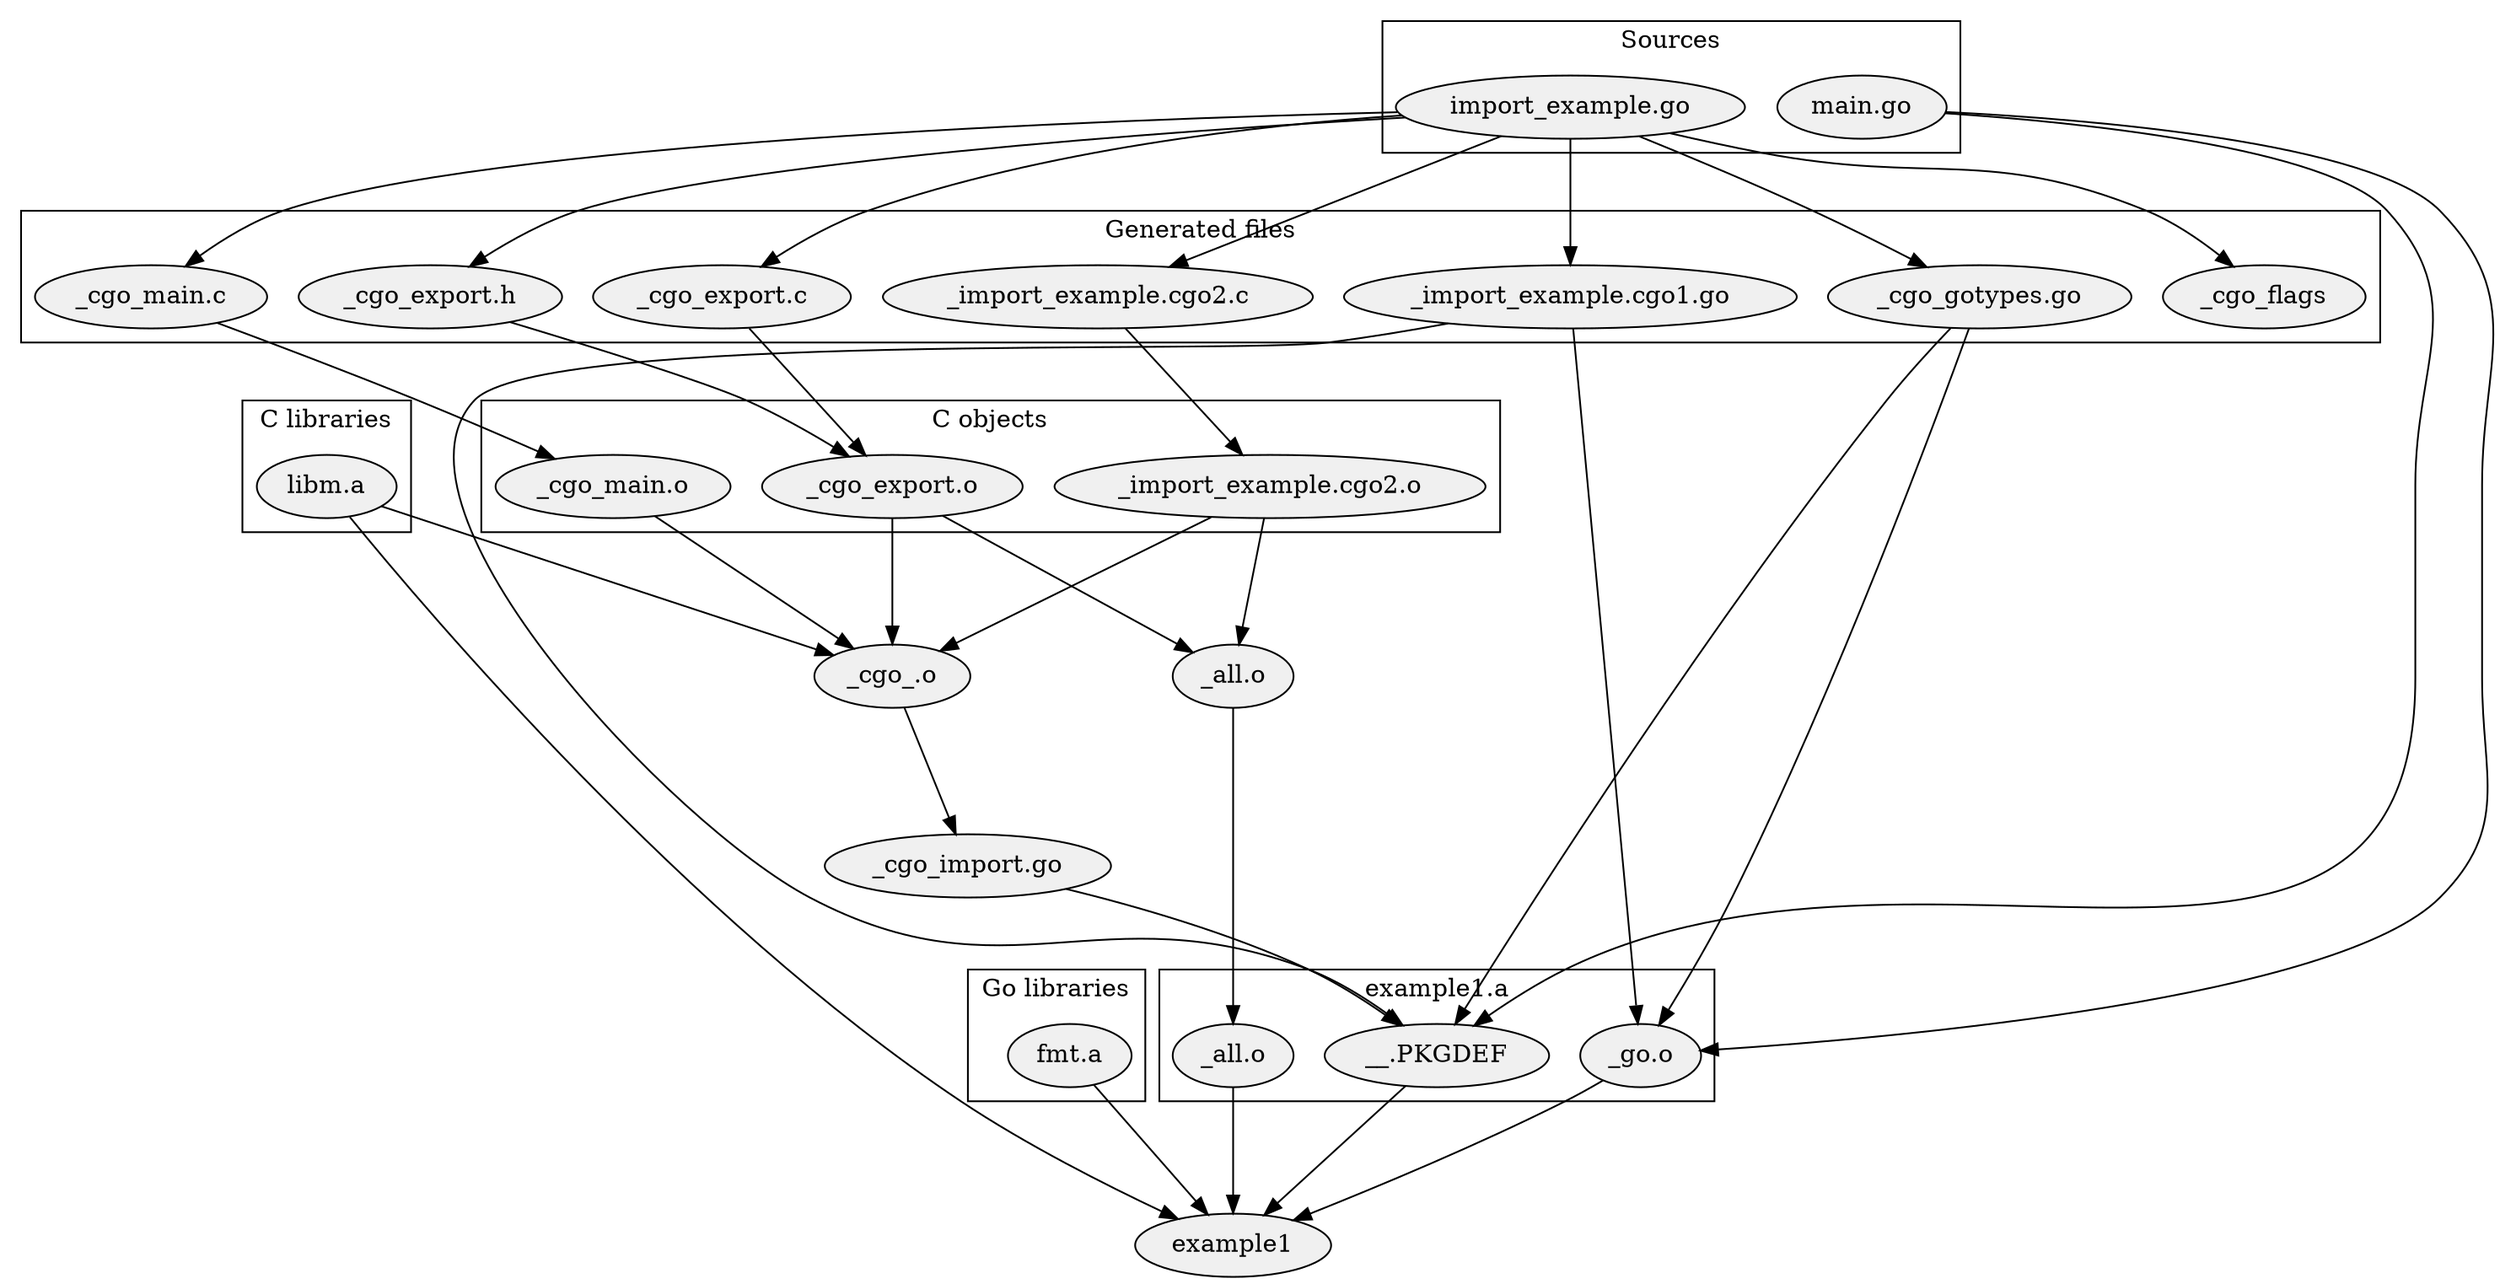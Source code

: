 digraph g {
	graph [
		rankdir = TB,
		ranksep = 1;
	];
	node [
		shape = ellipse,
		style = filled,
		fillcolor = "#f0f0f0",
		fontcolor = black,
	];

	subgraph cluster_clib {
		label = "C libraries";
		rank = min;
		libm [label = "libm.a"];
	}
	subgraph cluster_golib {
		label = "Go libraries";
		rank = min;
		fmt [label = "fmt.a"];
	}

	subgraph cluster_sources {
		label = "Sources"
		rank = 1;
		fillcolor = lightgrey;
		import [label = "import_example.go"];
		main [label = "main.go"];
	}

	subgraph cluster_generated {
		rank = 2;
		flags [label = "_cgo_flags"];

		cgo1 [label = "_import_example.cgo1.go"];
		cgo2 [label = "_import_example.cgo2.c"];
		export_c [label = "_cgo_export.c"];
		export_h [label = "_cgo_export.h"];

		gotypes [label = "_cgo_gotypes.go"];
		dummy [label = "_cgo_main.c"];

		label = "Generated files";
		color = "black";
		fillcolor = lightgrey;
	}
	import -> cgo1;
	import -> cgo2;
	import -> export_c;
	import -> export_h;
	import -> gotypes;
	import -> dummy;
	import -> flags;

	subgraph cluster_objects {
		cgo2_o [label = "_import_example.cgo2.o"];
		export_o [label = "_cgo_export.o"];
		dummy_o [label = "_cgo_main.o"];

		label = "C objects";
		rank = 3;
	}

	dummy -> dummy_o;
	cgo2 -> cgo2_o;
	export_c -> export_o;
	export_h -> export_o;

	cgo_o [label = "_cgo_.o"];
	libm -> cgo_o;
	dummy_o -> cgo_o;
	cgo2_o -> cgo_o;
	export_o -> cgo_o;

	cgo_import [label = "_cgo_import.go"];
	cgo_o -> cgo_import;

	all_o [label = "_all.o"];
	cgo2_o -> all_o;
	export_o -> all_o;

	subgraph cluster_go_archive {
		pkgdef [label = "__.PKGDEF"];
		go_o [label = "_go.o"];
		all_o_a [label = "_all.o"];
		rank = 4;
		label = "example1.a";
	}
	gotypes -> go_o;
	cgo1 -> go_o;
	main -> go_o;
	all_o -> all_o_a;

	gotypes -> pkgdef;
	cgo1 -> pkgdef;
	main -> pkgdef;
	cgo_import -> pkgdef;

	example1 [label = "example1"];
	{rank=max; example1}
	pkgdef -> example1;
	go_o -> example1;
	all_o_a -> example1;
	libm -> example1;
	fmt -> example1;
}


